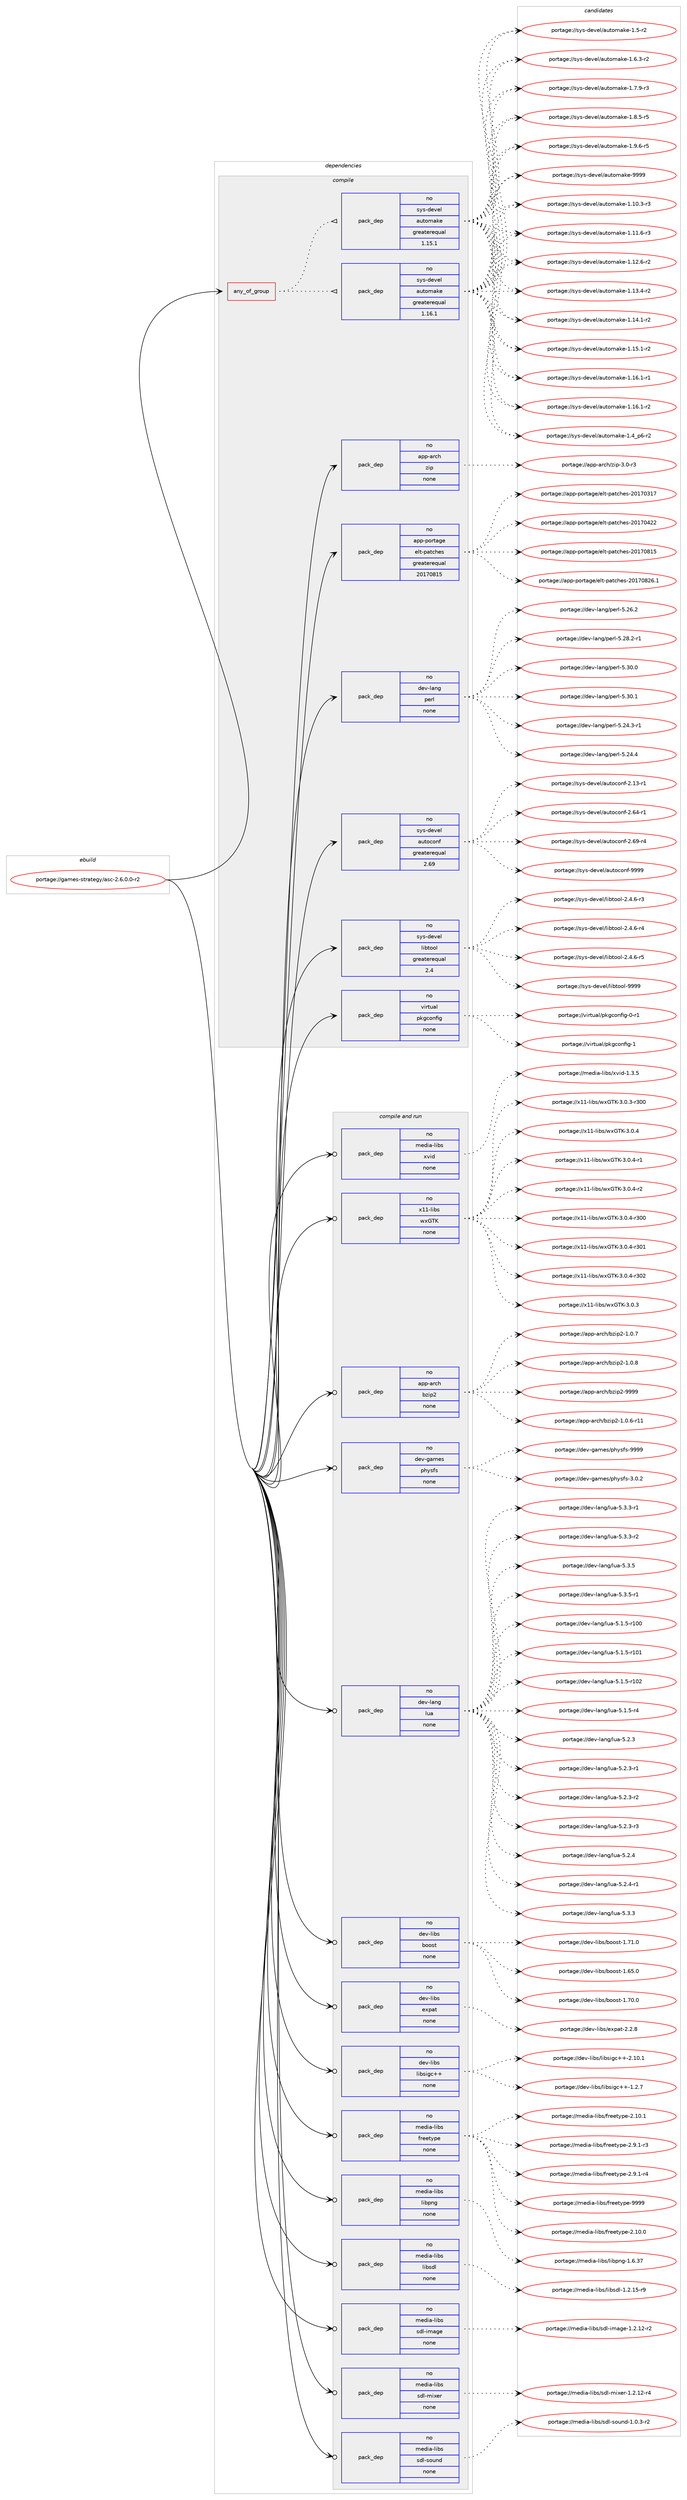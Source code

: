 digraph prolog {

# *************
# Graph options
# *************

newrank=true;
concentrate=true;
compound=true;
graph [rankdir=LR,fontname=Helvetica,fontsize=10,ranksep=1.5];#, ranksep=2.5, nodesep=0.2];
edge  [arrowhead=vee];
node  [fontname=Helvetica,fontsize=10];

# **********
# The ebuild
# **********

subgraph cluster_leftcol {
color=gray;
rank=same;
label=<<i>ebuild</i>>;
id [label="portage://games-strategy/asc-2.6.0.0-r2", color=red, width=4, href="../games-strategy/asc-2.6.0.0-r2.svg"];
}

# ****************
# The dependencies
# ****************

subgraph cluster_midcol {
color=gray;
label=<<i>dependencies</i>>;
subgraph cluster_compile {
fillcolor="#eeeeee";
style=filled;
label=<<i>compile</i>>;
subgraph any3958 {
dependency276583 [label=<<TABLE BORDER="0" CELLBORDER="1" CELLSPACING="0" CELLPADDING="4"><TR><TD CELLPADDING="10">any_of_group</TD></TR></TABLE>>, shape=none, color=red];subgraph pack198808 {
dependency276584 [label=<<TABLE BORDER="0" CELLBORDER="1" CELLSPACING="0" CELLPADDING="4" WIDTH="220"><TR><TD ROWSPAN="6" CELLPADDING="30">pack_dep</TD></TR><TR><TD WIDTH="110">no</TD></TR><TR><TD>sys-devel</TD></TR><TR><TD>automake</TD></TR><TR><TD>greaterequal</TD></TR><TR><TD>1.16.1</TD></TR></TABLE>>, shape=none, color=blue];
}
dependency276583:e -> dependency276584:w [weight=20,style="dotted",arrowhead="oinv"];
subgraph pack198809 {
dependency276585 [label=<<TABLE BORDER="0" CELLBORDER="1" CELLSPACING="0" CELLPADDING="4" WIDTH="220"><TR><TD ROWSPAN="6" CELLPADDING="30">pack_dep</TD></TR><TR><TD WIDTH="110">no</TD></TR><TR><TD>sys-devel</TD></TR><TR><TD>automake</TD></TR><TR><TD>greaterequal</TD></TR><TR><TD>1.15.1</TD></TR></TABLE>>, shape=none, color=blue];
}
dependency276583:e -> dependency276585:w [weight=20,style="dotted",arrowhead="oinv"];
}
id:e -> dependency276583:w [weight=20,style="solid",arrowhead="vee"];
subgraph pack198810 {
dependency276586 [label=<<TABLE BORDER="0" CELLBORDER="1" CELLSPACING="0" CELLPADDING="4" WIDTH="220"><TR><TD ROWSPAN="6" CELLPADDING="30">pack_dep</TD></TR><TR><TD WIDTH="110">no</TD></TR><TR><TD>app-arch</TD></TR><TR><TD>zip</TD></TR><TR><TD>none</TD></TR><TR><TD></TD></TR></TABLE>>, shape=none, color=blue];
}
id:e -> dependency276586:w [weight=20,style="solid",arrowhead="vee"];
subgraph pack198811 {
dependency276587 [label=<<TABLE BORDER="0" CELLBORDER="1" CELLSPACING="0" CELLPADDING="4" WIDTH="220"><TR><TD ROWSPAN="6" CELLPADDING="30">pack_dep</TD></TR><TR><TD WIDTH="110">no</TD></TR><TR><TD>app-portage</TD></TR><TR><TD>elt-patches</TD></TR><TR><TD>greaterequal</TD></TR><TR><TD>20170815</TD></TR></TABLE>>, shape=none, color=blue];
}
id:e -> dependency276587:w [weight=20,style="solid",arrowhead="vee"];
subgraph pack198812 {
dependency276588 [label=<<TABLE BORDER="0" CELLBORDER="1" CELLSPACING="0" CELLPADDING="4" WIDTH="220"><TR><TD ROWSPAN="6" CELLPADDING="30">pack_dep</TD></TR><TR><TD WIDTH="110">no</TD></TR><TR><TD>dev-lang</TD></TR><TR><TD>perl</TD></TR><TR><TD>none</TD></TR><TR><TD></TD></TR></TABLE>>, shape=none, color=blue];
}
id:e -> dependency276588:w [weight=20,style="solid",arrowhead="vee"];
subgraph pack198813 {
dependency276589 [label=<<TABLE BORDER="0" CELLBORDER="1" CELLSPACING="0" CELLPADDING="4" WIDTH="220"><TR><TD ROWSPAN="6" CELLPADDING="30">pack_dep</TD></TR><TR><TD WIDTH="110">no</TD></TR><TR><TD>sys-devel</TD></TR><TR><TD>autoconf</TD></TR><TR><TD>greaterequal</TD></TR><TR><TD>2.69</TD></TR></TABLE>>, shape=none, color=blue];
}
id:e -> dependency276589:w [weight=20,style="solid",arrowhead="vee"];
subgraph pack198814 {
dependency276590 [label=<<TABLE BORDER="0" CELLBORDER="1" CELLSPACING="0" CELLPADDING="4" WIDTH="220"><TR><TD ROWSPAN="6" CELLPADDING="30">pack_dep</TD></TR><TR><TD WIDTH="110">no</TD></TR><TR><TD>sys-devel</TD></TR><TR><TD>libtool</TD></TR><TR><TD>greaterequal</TD></TR><TR><TD>2.4</TD></TR></TABLE>>, shape=none, color=blue];
}
id:e -> dependency276590:w [weight=20,style="solid",arrowhead="vee"];
subgraph pack198815 {
dependency276591 [label=<<TABLE BORDER="0" CELLBORDER="1" CELLSPACING="0" CELLPADDING="4" WIDTH="220"><TR><TD ROWSPAN="6" CELLPADDING="30">pack_dep</TD></TR><TR><TD WIDTH="110">no</TD></TR><TR><TD>virtual</TD></TR><TR><TD>pkgconfig</TD></TR><TR><TD>none</TD></TR><TR><TD></TD></TR></TABLE>>, shape=none, color=blue];
}
id:e -> dependency276591:w [weight=20,style="solid",arrowhead="vee"];
}
subgraph cluster_compileandrun {
fillcolor="#eeeeee";
style=filled;
label=<<i>compile and run</i>>;
subgraph pack198816 {
dependency276592 [label=<<TABLE BORDER="0" CELLBORDER="1" CELLSPACING="0" CELLPADDING="4" WIDTH="220"><TR><TD ROWSPAN="6" CELLPADDING="30">pack_dep</TD></TR><TR><TD WIDTH="110">no</TD></TR><TR><TD>app-arch</TD></TR><TR><TD>bzip2</TD></TR><TR><TD>none</TD></TR><TR><TD></TD></TR></TABLE>>, shape=none, color=blue];
}
id:e -> dependency276592:w [weight=20,style="solid",arrowhead="odotvee"];
subgraph pack198817 {
dependency276593 [label=<<TABLE BORDER="0" CELLBORDER="1" CELLSPACING="0" CELLPADDING="4" WIDTH="220"><TR><TD ROWSPAN="6" CELLPADDING="30">pack_dep</TD></TR><TR><TD WIDTH="110">no</TD></TR><TR><TD>dev-games</TD></TR><TR><TD>physfs</TD></TR><TR><TD>none</TD></TR><TR><TD></TD></TR></TABLE>>, shape=none, color=blue];
}
id:e -> dependency276593:w [weight=20,style="solid",arrowhead="odotvee"];
subgraph pack198818 {
dependency276594 [label=<<TABLE BORDER="0" CELLBORDER="1" CELLSPACING="0" CELLPADDING="4" WIDTH="220"><TR><TD ROWSPAN="6" CELLPADDING="30">pack_dep</TD></TR><TR><TD WIDTH="110">no</TD></TR><TR><TD>dev-lang</TD></TR><TR><TD>lua</TD></TR><TR><TD>none</TD></TR><TR><TD></TD></TR></TABLE>>, shape=none, color=blue];
}
id:e -> dependency276594:w [weight=20,style="solid",arrowhead="odotvee"];
subgraph pack198819 {
dependency276595 [label=<<TABLE BORDER="0" CELLBORDER="1" CELLSPACING="0" CELLPADDING="4" WIDTH="220"><TR><TD ROWSPAN="6" CELLPADDING="30">pack_dep</TD></TR><TR><TD WIDTH="110">no</TD></TR><TR><TD>dev-libs</TD></TR><TR><TD>boost</TD></TR><TR><TD>none</TD></TR><TR><TD></TD></TR></TABLE>>, shape=none, color=blue];
}
id:e -> dependency276595:w [weight=20,style="solid",arrowhead="odotvee"];
subgraph pack198820 {
dependency276596 [label=<<TABLE BORDER="0" CELLBORDER="1" CELLSPACING="0" CELLPADDING="4" WIDTH="220"><TR><TD ROWSPAN="6" CELLPADDING="30">pack_dep</TD></TR><TR><TD WIDTH="110">no</TD></TR><TR><TD>dev-libs</TD></TR><TR><TD>expat</TD></TR><TR><TD>none</TD></TR><TR><TD></TD></TR></TABLE>>, shape=none, color=blue];
}
id:e -> dependency276596:w [weight=20,style="solid",arrowhead="odotvee"];
subgraph pack198821 {
dependency276597 [label=<<TABLE BORDER="0" CELLBORDER="1" CELLSPACING="0" CELLPADDING="4" WIDTH="220"><TR><TD ROWSPAN="6" CELLPADDING="30">pack_dep</TD></TR><TR><TD WIDTH="110">no</TD></TR><TR><TD>dev-libs</TD></TR><TR><TD>libsigc++</TD></TR><TR><TD>none</TD></TR><TR><TD></TD></TR></TABLE>>, shape=none, color=blue];
}
id:e -> dependency276597:w [weight=20,style="solid",arrowhead="odotvee"];
subgraph pack198822 {
dependency276598 [label=<<TABLE BORDER="0" CELLBORDER="1" CELLSPACING="0" CELLPADDING="4" WIDTH="220"><TR><TD ROWSPAN="6" CELLPADDING="30">pack_dep</TD></TR><TR><TD WIDTH="110">no</TD></TR><TR><TD>media-libs</TD></TR><TR><TD>freetype</TD></TR><TR><TD>none</TD></TR><TR><TD></TD></TR></TABLE>>, shape=none, color=blue];
}
id:e -> dependency276598:w [weight=20,style="solid",arrowhead="odotvee"];
subgraph pack198823 {
dependency276599 [label=<<TABLE BORDER="0" CELLBORDER="1" CELLSPACING="0" CELLPADDING="4" WIDTH="220"><TR><TD ROWSPAN="6" CELLPADDING="30">pack_dep</TD></TR><TR><TD WIDTH="110">no</TD></TR><TR><TD>media-libs</TD></TR><TR><TD>libpng</TD></TR><TR><TD>none</TD></TR><TR><TD></TD></TR></TABLE>>, shape=none, color=blue];
}
id:e -> dependency276599:w [weight=20,style="solid",arrowhead="odotvee"];
subgraph pack198824 {
dependency276600 [label=<<TABLE BORDER="0" CELLBORDER="1" CELLSPACING="0" CELLPADDING="4" WIDTH="220"><TR><TD ROWSPAN="6" CELLPADDING="30">pack_dep</TD></TR><TR><TD WIDTH="110">no</TD></TR><TR><TD>media-libs</TD></TR><TR><TD>libsdl</TD></TR><TR><TD>none</TD></TR><TR><TD></TD></TR></TABLE>>, shape=none, color=blue];
}
id:e -> dependency276600:w [weight=20,style="solid",arrowhead="odotvee"];
subgraph pack198825 {
dependency276601 [label=<<TABLE BORDER="0" CELLBORDER="1" CELLSPACING="0" CELLPADDING="4" WIDTH="220"><TR><TD ROWSPAN="6" CELLPADDING="30">pack_dep</TD></TR><TR><TD WIDTH="110">no</TD></TR><TR><TD>media-libs</TD></TR><TR><TD>sdl-image</TD></TR><TR><TD>none</TD></TR><TR><TD></TD></TR></TABLE>>, shape=none, color=blue];
}
id:e -> dependency276601:w [weight=20,style="solid",arrowhead="odotvee"];
subgraph pack198826 {
dependency276602 [label=<<TABLE BORDER="0" CELLBORDER="1" CELLSPACING="0" CELLPADDING="4" WIDTH="220"><TR><TD ROWSPAN="6" CELLPADDING="30">pack_dep</TD></TR><TR><TD WIDTH="110">no</TD></TR><TR><TD>media-libs</TD></TR><TR><TD>sdl-mixer</TD></TR><TR><TD>none</TD></TR><TR><TD></TD></TR></TABLE>>, shape=none, color=blue];
}
id:e -> dependency276602:w [weight=20,style="solid",arrowhead="odotvee"];
subgraph pack198827 {
dependency276603 [label=<<TABLE BORDER="0" CELLBORDER="1" CELLSPACING="0" CELLPADDING="4" WIDTH="220"><TR><TD ROWSPAN="6" CELLPADDING="30">pack_dep</TD></TR><TR><TD WIDTH="110">no</TD></TR><TR><TD>media-libs</TD></TR><TR><TD>sdl-sound</TD></TR><TR><TD>none</TD></TR><TR><TD></TD></TR></TABLE>>, shape=none, color=blue];
}
id:e -> dependency276603:w [weight=20,style="solid",arrowhead="odotvee"];
subgraph pack198828 {
dependency276604 [label=<<TABLE BORDER="0" CELLBORDER="1" CELLSPACING="0" CELLPADDING="4" WIDTH="220"><TR><TD ROWSPAN="6" CELLPADDING="30">pack_dep</TD></TR><TR><TD WIDTH="110">no</TD></TR><TR><TD>media-libs</TD></TR><TR><TD>xvid</TD></TR><TR><TD>none</TD></TR><TR><TD></TD></TR></TABLE>>, shape=none, color=blue];
}
id:e -> dependency276604:w [weight=20,style="solid",arrowhead="odotvee"];
subgraph pack198829 {
dependency276605 [label=<<TABLE BORDER="0" CELLBORDER="1" CELLSPACING="0" CELLPADDING="4" WIDTH="220"><TR><TD ROWSPAN="6" CELLPADDING="30">pack_dep</TD></TR><TR><TD WIDTH="110">no</TD></TR><TR><TD>x11-libs</TD></TR><TR><TD>wxGTK</TD></TR><TR><TD>none</TD></TR><TR><TD></TD></TR></TABLE>>, shape=none, color=blue];
}
id:e -> dependency276605:w [weight=20,style="solid",arrowhead="odotvee"];
}
subgraph cluster_run {
fillcolor="#eeeeee";
style=filled;
label=<<i>run</i>>;
}
}

# **************
# The candidates
# **************

subgraph cluster_choices {
rank=same;
color=gray;
label=<<i>candidates</i>>;

subgraph choice198808 {
color=black;
nodesep=1;
choiceportage11512111545100101118101108479711711611110997107101454946494846514511451 [label="portage://sys-devel/automake-1.10.3-r3", color=red, width=4,href="../sys-devel/automake-1.10.3-r3.svg"];
choiceportage11512111545100101118101108479711711611110997107101454946494946544511451 [label="portage://sys-devel/automake-1.11.6-r3", color=red, width=4,href="../sys-devel/automake-1.11.6-r3.svg"];
choiceportage11512111545100101118101108479711711611110997107101454946495046544511450 [label="portage://sys-devel/automake-1.12.6-r2", color=red, width=4,href="../sys-devel/automake-1.12.6-r2.svg"];
choiceportage11512111545100101118101108479711711611110997107101454946495146524511450 [label="portage://sys-devel/automake-1.13.4-r2", color=red, width=4,href="../sys-devel/automake-1.13.4-r2.svg"];
choiceportage11512111545100101118101108479711711611110997107101454946495246494511450 [label="portage://sys-devel/automake-1.14.1-r2", color=red, width=4,href="../sys-devel/automake-1.14.1-r2.svg"];
choiceportage11512111545100101118101108479711711611110997107101454946495346494511450 [label="portage://sys-devel/automake-1.15.1-r2", color=red, width=4,href="../sys-devel/automake-1.15.1-r2.svg"];
choiceportage11512111545100101118101108479711711611110997107101454946495446494511449 [label="portage://sys-devel/automake-1.16.1-r1", color=red, width=4,href="../sys-devel/automake-1.16.1-r1.svg"];
choiceportage11512111545100101118101108479711711611110997107101454946495446494511450 [label="portage://sys-devel/automake-1.16.1-r2", color=red, width=4,href="../sys-devel/automake-1.16.1-r2.svg"];
choiceportage115121115451001011181011084797117116111109971071014549465295112544511450 [label="portage://sys-devel/automake-1.4_p6-r2", color=red, width=4,href="../sys-devel/automake-1.4_p6-r2.svg"];
choiceportage11512111545100101118101108479711711611110997107101454946534511450 [label="portage://sys-devel/automake-1.5-r2", color=red, width=4,href="../sys-devel/automake-1.5-r2.svg"];
choiceportage115121115451001011181011084797117116111109971071014549465446514511450 [label="portage://sys-devel/automake-1.6.3-r2", color=red, width=4,href="../sys-devel/automake-1.6.3-r2.svg"];
choiceportage115121115451001011181011084797117116111109971071014549465546574511451 [label="portage://sys-devel/automake-1.7.9-r3", color=red, width=4,href="../sys-devel/automake-1.7.9-r3.svg"];
choiceportage115121115451001011181011084797117116111109971071014549465646534511453 [label="portage://sys-devel/automake-1.8.5-r5", color=red, width=4,href="../sys-devel/automake-1.8.5-r5.svg"];
choiceportage115121115451001011181011084797117116111109971071014549465746544511453 [label="portage://sys-devel/automake-1.9.6-r5", color=red, width=4,href="../sys-devel/automake-1.9.6-r5.svg"];
choiceportage115121115451001011181011084797117116111109971071014557575757 [label="portage://sys-devel/automake-9999", color=red, width=4,href="../sys-devel/automake-9999.svg"];
dependency276584:e -> choiceportage11512111545100101118101108479711711611110997107101454946494846514511451:w [style=dotted,weight="100"];
dependency276584:e -> choiceportage11512111545100101118101108479711711611110997107101454946494946544511451:w [style=dotted,weight="100"];
dependency276584:e -> choiceportage11512111545100101118101108479711711611110997107101454946495046544511450:w [style=dotted,weight="100"];
dependency276584:e -> choiceportage11512111545100101118101108479711711611110997107101454946495146524511450:w [style=dotted,weight="100"];
dependency276584:e -> choiceportage11512111545100101118101108479711711611110997107101454946495246494511450:w [style=dotted,weight="100"];
dependency276584:e -> choiceportage11512111545100101118101108479711711611110997107101454946495346494511450:w [style=dotted,weight="100"];
dependency276584:e -> choiceportage11512111545100101118101108479711711611110997107101454946495446494511449:w [style=dotted,weight="100"];
dependency276584:e -> choiceportage11512111545100101118101108479711711611110997107101454946495446494511450:w [style=dotted,weight="100"];
dependency276584:e -> choiceportage115121115451001011181011084797117116111109971071014549465295112544511450:w [style=dotted,weight="100"];
dependency276584:e -> choiceportage11512111545100101118101108479711711611110997107101454946534511450:w [style=dotted,weight="100"];
dependency276584:e -> choiceportage115121115451001011181011084797117116111109971071014549465446514511450:w [style=dotted,weight="100"];
dependency276584:e -> choiceportage115121115451001011181011084797117116111109971071014549465546574511451:w [style=dotted,weight="100"];
dependency276584:e -> choiceportage115121115451001011181011084797117116111109971071014549465646534511453:w [style=dotted,weight="100"];
dependency276584:e -> choiceportage115121115451001011181011084797117116111109971071014549465746544511453:w [style=dotted,weight="100"];
dependency276584:e -> choiceportage115121115451001011181011084797117116111109971071014557575757:w [style=dotted,weight="100"];
}
subgraph choice198809 {
color=black;
nodesep=1;
choiceportage11512111545100101118101108479711711611110997107101454946494846514511451 [label="portage://sys-devel/automake-1.10.3-r3", color=red, width=4,href="../sys-devel/automake-1.10.3-r3.svg"];
choiceportage11512111545100101118101108479711711611110997107101454946494946544511451 [label="portage://sys-devel/automake-1.11.6-r3", color=red, width=4,href="../sys-devel/automake-1.11.6-r3.svg"];
choiceportage11512111545100101118101108479711711611110997107101454946495046544511450 [label="portage://sys-devel/automake-1.12.6-r2", color=red, width=4,href="../sys-devel/automake-1.12.6-r2.svg"];
choiceportage11512111545100101118101108479711711611110997107101454946495146524511450 [label="portage://sys-devel/automake-1.13.4-r2", color=red, width=4,href="../sys-devel/automake-1.13.4-r2.svg"];
choiceportage11512111545100101118101108479711711611110997107101454946495246494511450 [label="portage://sys-devel/automake-1.14.1-r2", color=red, width=4,href="../sys-devel/automake-1.14.1-r2.svg"];
choiceportage11512111545100101118101108479711711611110997107101454946495346494511450 [label="portage://sys-devel/automake-1.15.1-r2", color=red, width=4,href="../sys-devel/automake-1.15.1-r2.svg"];
choiceportage11512111545100101118101108479711711611110997107101454946495446494511449 [label="portage://sys-devel/automake-1.16.1-r1", color=red, width=4,href="../sys-devel/automake-1.16.1-r1.svg"];
choiceportage11512111545100101118101108479711711611110997107101454946495446494511450 [label="portage://sys-devel/automake-1.16.1-r2", color=red, width=4,href="../sys-devel/automake-1.16.1-r2.svg"];
choiceportage115121115451001011181011084797117116111109971071014549465295112544511450 [label="portage://sys-devel/automake-1.4_p6-r2", color=red, width=4,href="../sys-devel/automake-1.4_p6-r2.svg"];
choiceportage11512111545100101118101108479711711611110997107101454946534511450 [label="portage://sys-devel/automake-1.5-r2", color=red, width=4,href="../sys-devel/automake-1.5-r2.svg"];
choiceportage115121115451001011181011084797117116111109971071014549465446514511450 [label="portage://sys-devel/automake-1.6.3-r2", color=red, width=4,href="../sys-devel/automake-1.6.3-r2.svg"];
choiceportage115121115451001011181011084797117116111109971071014549465546574511451 [label="portage://sys-devel/automake-1.7.9-r3", color=red, width=4,href="../sys-devel/automake-1.7.9-r3.svg"];
choiceportage115121115451001011181011084797117116111109971071014549465646534511453 [label="portage://sys-devel/automake-1.8.5-r5", color=red, width=4,href="../sys-devel/automake-1.8.5-r5.svg"];
choiceportage115121115451001011181011084797117116111109971071014549465746544511453 [label="portage://sys-devel/automake-1.9.6-r5", color=red, width=4,href="../sys-devel/automake-1.9.6-r5.svg"];
choiceportage115121115451001011181011084797117116111109971071014557575757 [label="portage://sys-devel/automake-9999", color=red, width=4,href="../sys-devel/automake-9999.svg"];
dependency276585:e -> choiceportage11512111545100101118101108479711711611110997107101454946494846514511451:w [style=dotted,weight="100"];
dependency276585:e -> choiceportage11512111545100101118101108479711711611110997107101454946494946544511451:w [style=dotted,weight="100"];
dependency276585:e -> choiceportage11512111545100101118101108479711711611110997107101454946495046544511450:w [style=dotted,weight="100"];
dependency276585:e -> choiceportage11512111545100101118101108479711711611110997107101454946495146524511450:w [style=dotted,weight="100"];
dependency276585:e -> choiceportage11512111545100101118101108479711711611110997107101454946495246494511450:w [style=dotted,weight="100"];
dependency276585:e -> choiceportage11512111545100101118101108479711711611110997107101454946495346494511450:w [style=dotted,weight="100"];
dependency276585:e -> choiceportage11512111545100101118101108479711711611110997107101454946495446494511449:w [style=dotted,weight="100"];
dependency276585:e -> choiceportage11512111545100101118101108479711711611110997107101454946495446494511450:w [style=dotted,weight="100"];
dependency276585:e -> choiceportage115121115451001011181011084797117116111109971071014549465295112544511450:w [style=dotted,weight="100"];
dependency276585:e -> choiceportage11512111545100101118101108479711711611110997107101454946534511450:w [style=dotted,weight="100"];
dependency276585:e -> choiceportage115121115451001011181011084797117116111109971071014549465446514511450:w [style=dotted,weight="100"];
dependency276585:e -> choiceportage115121115451001011181011084797117116111109971071014549465546574511451:w [style=dotted,weight="100"];
dependency276585:e -> choiceportage115121115451001011181011084797117116111109971071014549465646534511453:w [style=dotted,weight="100"];
dependency276585:e -> choiceportage115121115451001011181011084797117116111109971071014549465746544511453:w [style=dotted,weight="100"];
dependency276585:e -> choiceportage115121115451001011181011084797117116111109971071014557575757:w [style=dotted,weight="100"];
}
subgraph choice198810 {
color=black;
nodesep=1;
choiceportage9711211245971149910447122105112455146484511451 [label="portage://app-arch/zip-3.0-r3", color=red, width=4,href="../app-arch/zip-3.0-r3.svg"];
dependency276586:e -> choiceportage9711211245971149910447122105112455146484511451:w [style=dotted,weight="100"];
}
subgraph choice198811 {
color=black;
nodesep=1;
choiceportage97112112451121111141169710310147101108116451129711699104101115455048495548514955 [label="portage://app-portage/elt-patches-20170317", color=red, width=4,href="../app-portage/elt-patches-20170317.svg"];
choiceportage97112112451121111141169710310147101108116451129711699104101115455048495548525050 [label="portage://app-portage/elt-patches-20170422", color=red, width=4,href="../app-portage/elt-patches-20170422.svg"];
choiceportage97112112451121111141169710310147101108116451129711699104101115455048495548564953 [label="portage://app-portage/elt-patches-20170815", color=red, width=4,href="../app-portage/elt-patches-20170815.svg"];
choiceportage971121124511211111411697103101471011081164511297116991041011154550484955485650544649 [label="portage://app-portage/elt-patches-20170826.1", color=red, width=4,href="../app-portage/elt-patches-20170826.1.svg"];
dependency276587:e -> choiceportage97112112451121111141169710310147101108116451129711699104101115455048495548514955:w [style=dotted,weight="100"];
dependency276587:e -> choiceportage97112112451121111141169710310147101108116451129711699104101115455048495548525050:w [style=dotted,weight="100"];
dependency276587:e -> choiceportage97112112451121111141169710310147101108116451129711699104101115455048495548564953:w [style=dotted,weight="100"];
dependency276587:e -> choiceportage971121124511211111411697103101471011081164511297116991041011154550484955485650544649:w [style=dotted,weight="100"];
}
subgraph choice198812 {
color=black;
nodesep=1;
choiceportage100101118451089711010347112101114108455346505246514511449 [label="portage://dev-lang/perl-5.24.3-r1", color=red, width=4,href="../dev-lang/perl-5.24.3-r1.svg"];
choiceportage10010111845108971101034711210111410845534650524652 [label="portage://dev-lang/perl-5.24.4", color=red, width=4,href="../dev-lang/perl-5.24.4.svg"];
choiceportage10010111845108971101034711210111410845534650544650 [label="portage://dev-lang/perl-5.26.2", color=red, width=4,href="../dev-lang/perl-5.26.2.svg"];
choiceportage100101118451089711010347112101114108455346505646504511449 [label="portage://dev-lang/perl-5.28.2-r1", color=red, width=4,href="../dev-lang/perl-5.28.2-r1.svg"];
choiceportage10010111845108971101034711210111410845534651484648 [label="portage://dev-lang/perl-5.30.0", color=red, width=4,href="../dev-lang/perl-5.30.0.svg"];
choiceportage10010111845108971101034711210111410845534651484649 [label="portage://dev-lang/perl-5.30.1", color=red, width=4,href="../dev-lang/perl-5.30.1.svg"];
dependency276588:e -> choiceportage100101118451089711010347112101114108455346505246514511449:w [style=dotted,weight="100"];
dependency276588:e -> choiceportage10010111845108971101034711210111410845534650524652:w [style=dotted,weight="100"];
dependency276588:e -> choiceportage10010111845108971101034711210111410845534650544650:w [style=dotted,weight="100"];
dependency276588:e -> choiceportage100101118451089711010347112101114108455346505646504511449:w [style=dotted,weight="100"];
dependency276588:e -> choiceportage10010111845108971101034711210111410845534651484648:w [style=dotted,weight="100"];
dependency276588:e -> choiceportage10010111845108971101034711210111410845534651484649:w [style=dotted,weight="100"];
}
subgraph choice198813 {
color=black;
nodesep=1;
choiceportage1151211154510010111810110847971171161119911111010245504649514511449 [label="portage://sys-devel/autoconf-2.13-r1", color=red, width=4,href="../sys-devel/autoconf-2.13-r1.svg"];
choiceportage1151211154510010111810110847971171161119911111010245504654524511449 [label="portage://sys-devel/autoconf-2.64-r1", color=red, width=4,href="../sys-devel/autoconf-2.64-r1.svg"];
choiceportage1151211154510010111810110847971171161119911111010245504654574511452 [label="portage://sys-devel/autoconf-2.69-r4", color=red, width=4,href="../sys-devel/autoconf-2.69-r4.svg"];
choiceportage115121115451001011181011084797117116111991111101024557575757 [label="portage://sys-devel/autoconf-9999", color=red, width=4,href="../sys-devel/autoconf-9999.svg"];
dependency276589:e -> choiceportage1151211154510010111810110847971171161119911111010245504649514511449:w [style=dotted,weight="100"];
dependency276589:e -> choiceportage1151211154510010111810110847971171161119911111010245504654524511449:w [style=dotted,weight="100"];
dependency276589:e -> choiceportage1151211154510010111810110847971171161119911111010245504654574511452:w [style=dotted,weight="100"];
dependency276589:e -> choiceportage115121115451001011181011084797117116111991111101024557575757:w [style=dotted,weight="100"];
}
subgraph choice198814 {
color=black;
nodesep=1;
choiceportage1151211154510010111810110847108105981161111111084550465246544511451 [label="portage://sys-devel/libtool-2.4.6-r3", color=red, width=4,href="../sys-devel/libtool-2.4.6-r3.svg"];
choiceportage1151211154510010111810110847108105981161111111084550465246544511452 [label="portage://sys-devel/libtool-2.4.6-r4", color=red, width=4,href="../sys-devel/libtool-2.4.6-r4.svg"];
choiceportage1151211154510010111810110847108105981161111111084550465246544511453 [label="portage://sys-devel/libtool-2.4.6-r5", color=red, width=4,href="../sys-devel/libtool-2.4.6-r5.svg"];
choiceportage1151211154510010111810110847108105981161111111084557575757 [label="portage://sys-devel/libtool-9999", color=red, width=4,href="../sys-devel/libtool-9999.svg"];
dependency276590:e -> choiceportage1151211154510010111810110847108105981161111111084550465246544511451:w [style=dotted,weight="100"];
dependency276590:e -> choiceportage1151211154510010111810110847108105981161111111084550465246544511452:w [style=dotted,weight="100"];
dependency276590:e -> choiceportage1151211154510010111810110847108105981161111111084550465246544511453:w [style=dotted,weight="100"];
dependency276590:e -> choiceportage1151211154510010111810110847108105981161111111084557575757:w [style=dotted,weight="100"];
}
subgraph choice198815 {
color=black;
nodesep=1;
choiceportage11810511411611797108471121071039911111010210510345484511449 [label="portage://virtual/pkgconfig-0-r1", color=red, width=4,href="../virtual/pkgconfig-0-r1.svg"];
choiceportage1181051141161179710847112107103991111101021051034549 [label="portage://virtual/pkgconfig-1", color=red, width=4,href="../virtual/pkgconfig-1.svg"];
dependency276591:e -> choiceportage11810511411611797108471121071039911111010210510345484511449:w [style=dotted,weight="100"];
dependency276591:e -> choiceportage1181051141161179710847112107103991111101021051034549:w [style=dotted,weight="100"];
}
subgraph choice198816 {
color=black;
nodesep=1;
choiceportage97112112459711499104479812210511250454946484654451144949 [label="portage://app-arch/bzip2-1.0.6-r11", color=red, width=4,href="../app-arch/bzip2-1.0.6-r11.svg"];
choiceportage97112112459711499104479812210511250454946484655 [label="portage://app-arch/bzip2-1.0.7", color=red, width=4,href="../app-arch/bzip2-1.0.7.svg"];
choiceportage97112112459711499104479812210511250454946484656 [label="portage://app-arch/bzip2-1.0.8", color=red, width=4,href="../app-arch/bzip2-1.0.8.svg"];
choiceportage971121124597114991044798122105112504557575757 [label="portage://app-arch/bzip2-9999", color=red, width=4,href="../app-arch/bzip2-9999.svg"];
dependency276592:e -> choiceportage97112112459711499104479812210511250454946484654451144949:w [style=dotted,weight="100"];
dependency276592:e -> choiceportage97112112459711499104479812210511250454946484655:w [style=dotted,weight="100"];
dependency276592:e -> choiceportage97112112459711499104479812210511250454946484656:w [style=dotted,weight="100"];
dependency276592:e -> choiceportage971121124597114991044798122105112504557575757:w [style=dotted,weight="100"];
}
subgraph choice198817 {
color=black;
nodesep=1;
choiceportage100101118451039710910111547112104121115102115455146484650 [label="portage://dev-games/physfs-3.0.2", color=red, width=4,href="../dev-games/physfs-3.0.2.svg"];
choiceportage1001011184510397109101115471121041211151021154557575757 [label="portage://dev-games/physfs-9999", color=red, width=4,href="../dev-games/physfs-9999.svg"];
dependency276593:e -> choiceportage100101118451039710910111547112104121115102115455146484650:w [style=dotted,weight="100"];
dependency276593:e -> choiceportage1001011184510397109101115471121041211151021154557575757:w [style=dotted,weight="100"];
}
subgraph choice198818 {
color=black;
nodesep=1;
choiceportage1001011184510897110103471081179745534649465345114494848 [label="portage://dev-lang/lua-5.1.5-r100", color=red, width=4,href="../dev-lang/lua-5.1.5-r100.svg"];
choiceportage1001011184510897110103471081179745534649465345114494849 [label="portage://dev-lang/lua-5.1.5-r101", color=red, width=4,href="../dev-lang/lua-5.1.5-r101.svg"];
choiceportage1001011184510897110103471081179745534649465345114494850 [label="portage://dev-lang/lua-5.1.5-r102", color=red, width=4,href="../dev-lang/lua-5.1.5-r102.svg"];
choiceportage100101118451089711010347108117974553464946534511452 [label="portage://dev-lang/lua-5.1.5-r4", color=red, width=4,href="../dev-lang/lua-5.1.5-r4.svg"];
choiceportage10010111845108971101034710811797455346504651 [label="portage://dev-lang/lua-5.2.3", color=red, width=4,href="../dev-lang/lua-5.2.3.svg"];
choiceportage100101118451089711010347108117974553465046514511449 [label="portage://dev-lang/lua-5.2.3-r1", color=red, width=4,href="../dev-lang/lua-5.2.3-r1.svg"];
choiceportage100101118451089711010347108117974553465046514511450 [label="portage://dev-lang/lua-5.2.3-r2", color=red, width=4,href="../dev-lang/lua-5.2.3-r2.svg"];
choiceportage100101118451089711010347108117974553465046514511451 [label="portage://dev-lang/lua-5.2.3-r3", color=red, width=4,href="../dev-lang/lua-5.2.3-r3.svg"];
choiceportage10010111845108971101034710811797455346504652 [label="portage://dev-lang/lua-5.2.4", color=red, width=4,href="../dev-lang/lua-5.2.4.svg"];
choiceportage100101118451089711010347108117974553465046524511449 [label="portage://dev-lang/lua-5.2.4-r1", color=red, width=4,href="../dev-lang/lua-5.2.4-r1.svg"];
choiceportage10010111845108971101034710811797455346514651 [label="portage://dev-lang/lua-5.3.3", color=red, width=4,href="../dev-lang/lua-5.3.3.svg"];
choiceportage100101118451089711010347108117974553465146514511449 [label="portage://dev-lang/lua-5.3.3-r1", color=red, width=4,href="../dev-lang/lua-5.3.3-r1.svg"];
choiceportage100101118451089711010347108117974553465146514511450 [label="portage://dev-lang/lua-5.3.3-r2", color=red, width=4,href="../dev-lang/lua-5.3.3-r2.svg"];
choiceportage10010111845108971101034710811797455346514653 [label="portage://dev-lang/lua-5.3.5", color=red, width=4,href="../dev-lang/lua-5.3.5.svg"];
choiceportage100101118451089711010347108117974553465146534511449 [label="portage://dev-lang/lua-5.3.5-r1", color=red, width=4,href="../dev-lang/lua-5.3.5-r1.svg"];
dependency276594:e -> choiceportage1001011184510897110103471081179745534649465345114494848:w [style=dotted,weight="100"];
dependency276594:e -> choiceportage1001011184510897110103471081179745534649465345114494849:w [style=dotted,weight="100"];
dependency276594:e -> choiceportage1001011184510897110103471081179745534649465345114494850:w [style=dotted,weight="100"];
dependency276594:e -> choiceportage100101118451089711010347108117974553464946534511452:w [style=dotted,weight="100"];
dependency276594:e -> choiceportage10010111845108971101034710811797455346504651:w [style=dotted,weight="100"];
dependency276594:e -> choiceportage100101118451089711010347108117974553465046514511449:w [style=dotted,weight="100"];
dependency276594:e -> choiceportage100101118451089711010347108117974553465046514511450:w [style=dotted,weight="100"];
dependency276594:e -> choiceportage100101118451089711010347108117974553465046514511451:w [style=dotted,weight="100"];
dependency276594:e -> choiceportage10010111845108971101034710811797455346504652:w [style=dotted,weight="100"];
dependency276594:e -> choiceportage100101118451089711010347108117974553465046524511449:w [style=dotted,weight="100"];
dependency276594:e -> choiceportage10010111845108971101034710811797455346514651:w [style=dotted,weight="100"];
dependency276594:e -> choiceportage100101118451089711010347108117974553465146514511449:w [style=dotted,weight="100"];
dependency276594:e -> choiceportage100101118451089711010347108117974553465146514511450:w [style=dotted,weight="100"];
dependency276594:e -> choiceportage10010111845108971101034710811797455346514653:w [style=dotted,weight="100"];
dependency276594:e -> choiceportage100101118451089711010347108117974553465146534511449:w [style=dotted,weight="100"];
}
subgraph choice198819 {
color=black;
nodesep=1;
choiceportage1001011184510810598115479811111111511645494654534648 [label="portage://dev-libs/boost-1.65.0", color=red, width=4,href="../dev-libs/boost-1.65.0.svg"];
choiceportage1001011184510810598115479811111111511645494655484648 [label="portage://dev-libs/boost-1.70.0", color=red, width=4,href="../dev-libs/boost-1.70.0.svg"];
choiceportage1001011184510810598115479811111111511645494655494648 [label="portage://dev-libs/boost-1.71.0", color=red, width=4,href="../dev-libs/boost-1.71.0.svg"];
dependency276595:e -> choiceportage1001011184510810598115479811111111511645494654534648:w [style=dotted,weight="100"];
dependency276595:e -> choiceportage1001011184510810598115479811111111511645494655484648:w [style=dotted,weight="100"];
dependency276595:e -> choiceportage1001011184510810598115479811111111511645494655494648:w [style=dotted,weight="100"];
}
subgraph choice198820 {
color=black;
nodesep=1;
choiceportage10010111845108105981154710112011297116455046504656 [label="portage://dev-libs/expat-2.2.8", color=red, width=4,href="../dev-libs/expat-2.2.8.svg"];
dependency276596:e -> choiceportage10010111845108105981154710112011297116455046504656:w [style=dotted,weight="100"];
}
subgraph choice198821 {
color=black;
nodesep=1;
choiceportage10010111845108105981154710810598115105103994343454946504655 [label="portage://dev-libs/libsigc++-1.2.7", color=red, width=4,href="../dev-libs/libsigc++-1.2.7.svg"];
choiceportage1001011184510810598115471081059811510510399434345504649484649 [label="portage://dev-libs/libsigc++-2.10.1", color=red, width=4,href="../dev-libs/libsigc++-2.10.1.svg"];
dependency276597:e -> choiceportage10010111845108105981154710810598115105103994343454946504655:w [style=dotted,weight="100"];
dependency276597:e -> choiceportage1001011184510810598115471081059811510510399434345504649484649:w [style=dotted,weight="100"];
}
subgraph choice198822 {
color=black;
nodesep=1;
choiceportage1091011001059745108105981154710211410110111612111210145504649484648 [label="portage://media-libs/freetype-2.10.0", color=red, width=4,href="../media-libs/freetype-2.10.0.svg"];
choiceportage1091011001059745108105981154710211410110111612111210145504649484649 [label="portage://media-libs/freetype-2.10.1", color=red, width=4,href="../media-libs/freetype-2.10.1.svg"];
choiceportage109101100105974510810598115471021141011011161211121014550465746494511451 [label="portage://media-libs/freetype-2.9.1-r3", color=red, width=4,href="../media-libs/freetype-2.9.1-r3.svg"];
choiceportage109101100105974510810598115471021141011011161211121014550465746494511452 [label="portage://media-libs/freetype-2.9.1-r4", color=red, width=4,href="../media-libs/freetype-2.9.1-r4.svg"];
choiceportage109101100105974510810598115471021141011011161211121014557575757 [label="portage://media-libs/freetype-9999", color=red, width=4,href="../media-libs/freetype-9999.svg"];
dependency276598:e -> choiceportage1091011001059745108105981154710211410110111612111210145504649484648:w [style=dotted,weight="100"];
dependency276598:e -> choiceportage1091011001059745108105981154710211410110111612111210145504649484649:w [style=dotted,weight="100"];
dependency276598:e -> choiceportage109101100105974510810598115471021141011011161211121014550465746494511451:w [style=dotted,weight="100"];
dependency276598:e -> choiceportage109101100105974510810598115471021141011011161211121014550465746494511452:w [style=dotted,weight="100"];
dependency276598:e -> choiceportage109101100105974510810598115471021141011011161211121014557575757:w [style=dotted,weight="100"];
}
subgraph choice198823 {
color=black;
nodesep=1;
choiceportage109101100105974510810598115471081059811211010345494654465155 [label="portage://media-libs/libpng-1.6.37", color=red, width=4,href="../media-libs/libpng-1.6.37.svg"];
dependency276599:e -> choiceportage109101100105974510810598115471081059811211010345494654465155:w [style=dotted,weight="100"];
}
subgraph choice198824 {
color=black;
nodesep=1;
choiceportage1091011001059745108105981154710810598115100108454946504649534511457 [label="portage://media-libs/libsdl-1.2.15-r9", color=red, width=4,href="../media-libs/libsdl-1.2.15-r9.svg"];
dependency276600:e -> choiceportage1091011001059745108105981154710810598115100108454946504649534511457:w [style=dotted,weight="100"];
}
subgraph choice198825 {
color=black;
nodesep=1;
choiceportage109101100105974510810598115471151001084510510997103101454946504649504511450 [label="portage://media-libs/sdl-image-1.2.12-r2", color=red, width=4,href="../media-libs/sdl-image-1.2.12-r2.svg"];
dependency276601:e -> choiceportage109101100105974510810598115471151001084510510997103101454946504649504511450:w [style=dotted,weight="100"];
}
subgraph choice198826 {
color=black;
nodesep=1;
choiceportage1091011001059745108105981154711510010845109105120101114454946504649504511452 [label="portage://media-libs/sdl-mixer-1.2.12-r4", color=red, width=4,href="../media-libs/sdl-mixer-1.2.12-r4.svg"];
dependency276602:e -> choiceportage1091011001059745108105981154711510010845109105120101114454946504649504511452:w [style=dotted,weight="100"];
}
subgraph choice198827 {
color=black;
nodesep=1;
choiceportage10910110010597451081059811547115100108451151111171101004549464846514511450 [label="portage://media-libs/sdl-sound-1.0.3-r2", color=red, width=4,href="../media-libs/sdl-sound-1.0.3-r2.svg"];
dependency276603:e -> choiceportage10910110010597451081059811547115100108451151111171101004549464846514511450:w [style=dotted,weight="100"];
}
subgraph choice198828 {
color=black;
nodesep=1;
choiceportage10910110010597451081059811547120118105100454946514653 [label="portage://media-libs/xvid-1.3.5", color=red, width=4,href="../media-libs/xvid-1.3.5.svg"];
dependency276604:e -> choiceportage10910110010597451081059811547120118105100454946514653:w [style=dotted,weight="100"];
}
subgraph choice198829 {
color=black;
nodesep=1;
choiceportage1204949451081059811547119120718475455146484651 [label="portage://x11-libs/wxGTK-3.0.3", color=red, width=4,href="../x11-libs/wxGTK-3.0.3.svg"];
choiceportage120494945108105981154711912071847545514648465145114514848 [label="portage://x11-libs/wxGTK-3.0.3-r300", color=red, width=4,href="../x11-libs/wxGTK-3.0.3-r300.svg"];
choiceportage1204949451081059811547119120718475455146484652 [label="portage://x11-libs/wxGTK-3.0.4", color=red, width=4,href="../x11-libs/wxGTK-3.0.4.svg"];
choiceportage12049494510810598115471191207184754551464846524511449 [label="portage://x11-libs/wxGTK-3.0.4-r1", color=red, width=4,href="../x11-libs/wxGTK-3.0.4-r1.svg"];
choiceportage12049494510810598115471191207184754551464846524511450 [label="portage://x11-libs/wxGTK-3.0.4-r2", color=red, width=4,href="../x11-libs/wxGTK-3.0.4-r2.svg"];
choiceportage120494945108105981154711912071847545514648465245114514848 [label="portage://x11-libs/wxGTK-3.0.4-r300", color=red, width=4,href="../x11-libs/wxGTK-3.0.4-r300.svg"];
choiceportage120494945108105981154711912071847545514648465245114514849 [label="portage://x11-libs/wxGTK-3.0.4-r301", color=red, width=4,href="../x11-libs/wxGTK-3.0.4-r301.svg"];
choiceportage120494945108105981154711912071847545514648465245114514850 [label="portage://x11-libs/wxGTK-3.0.4-r302", color=red, width=4,href="../x11-libs/wxGTK-3.0.4-r302.svg"];
dependency276605:e -> choiceportage1204949451081059811547119120718475455146484651:w [style=dotted,weight="100"];
dependency276605:e -> choiceportage120494945108105981154711912071847545514648465145114514848:w [style=dotted,weight="100"];
dependency276605:e -> choiceportage1204949451081059811547119120718475455146484652:w [style=dotted,weight="100"];
dependency276605:e -> choiceportage12049494510810598115471191207184754551464846524511449:w [style=dotted,weight="100"];
dependency276605:e -> choiceportage12049494510810598115471191207184754551464846524511450:w [style=dotted,weight="100"];
dependency276605:e -> choiceportage120494945108105981154711912071847545514648465245114514848:w [style=dotted,weight="100"];
dependency276605:e -> choiceportage120494945108105981154711912071847545514648465245114514849:w [style=dotted,weight="100"];
dependency276605:e -> choiceportage120494945108105981154711912071847545514648465245114514850:w [style=dotted,weight="100"];
}
}

}
